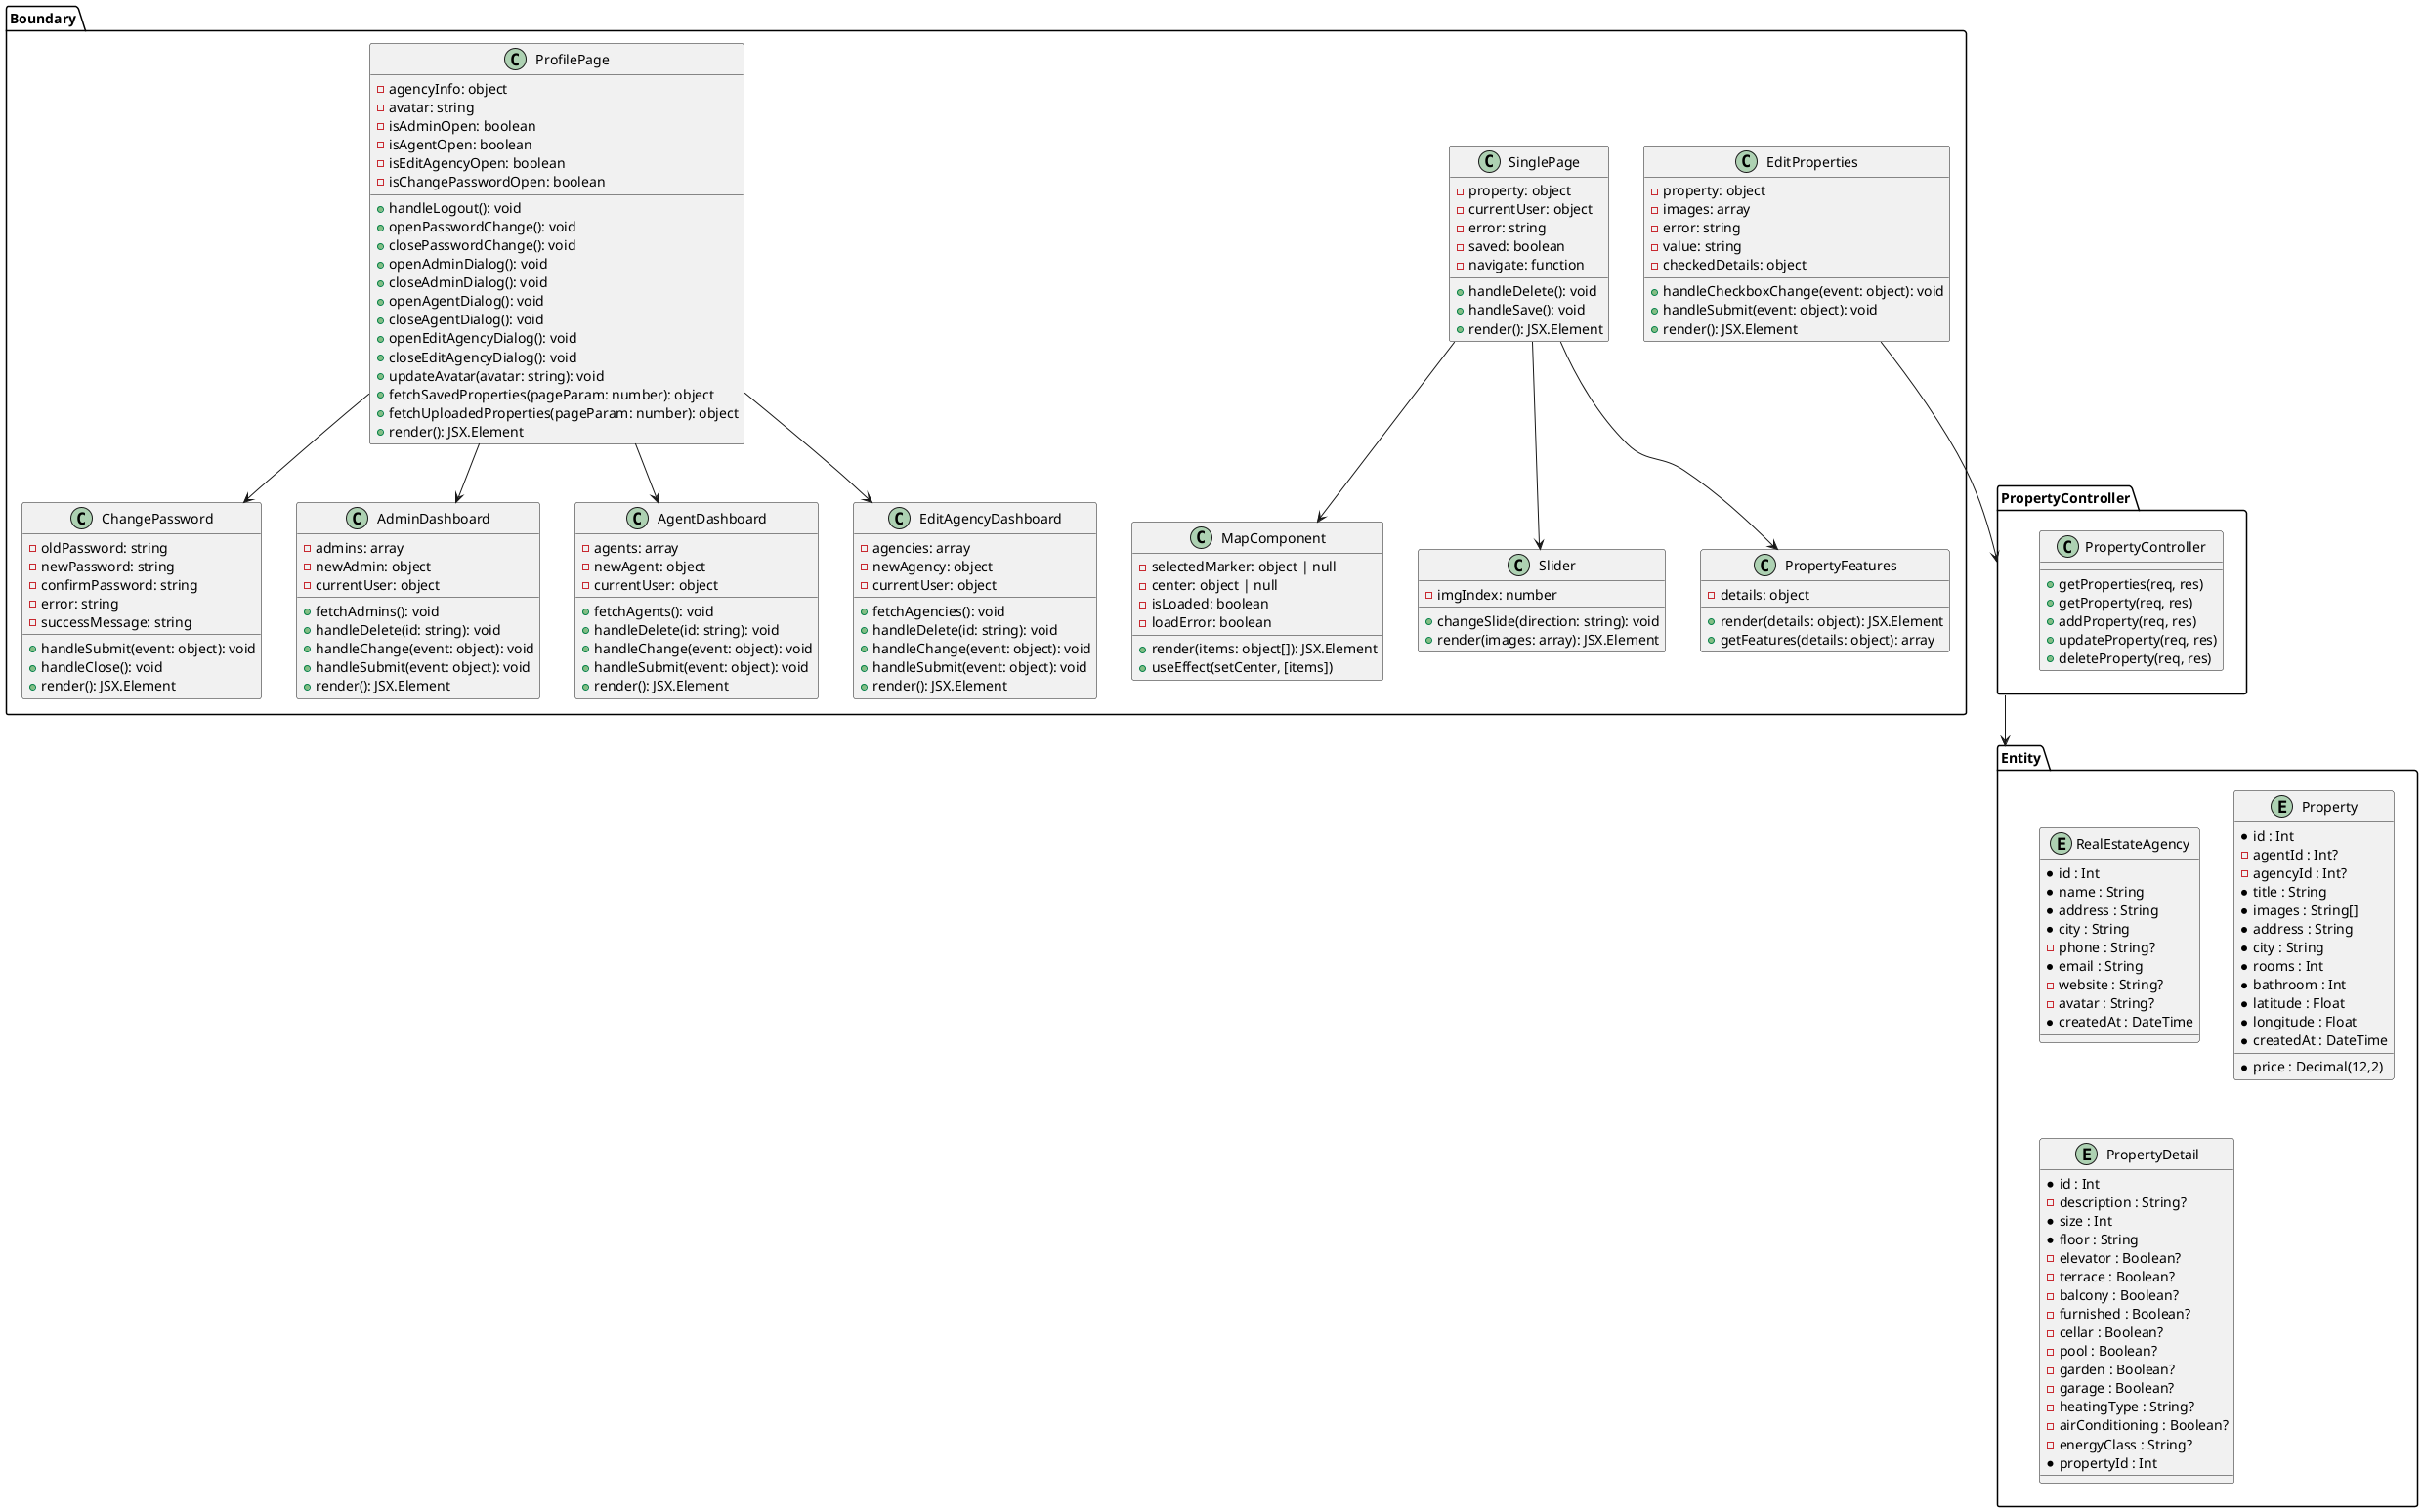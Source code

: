 @startuml
package Boundary{
    class SinglePage {
  - property: object
  - currentUser: object
  - error: string
  - saved: boolean
  - navigate: function
  + handleDelete(): void
  + handleSave(): void
  + render(): JSX.Element
}

class PropertyFeatures {
    - details: object
  + render(details: object): JSX.Element
  + getFeatures(details: object): array
}

class MapComponent {
        - selectedMarker: object | null
  - center: object | null
  - isLoaded: boolean
  - loadError: boolean
  + render(items: object[]): JSX.Element
  + useEffect(setCenter, [items])
}

class Slider {
    - imgIndex: number
  + changeSlide(direction: string): void
  + render(images: array): JSX.Element
}

SinglePage --> PropertyFeatures
SinglePage --> MapComponent 
SinglePage --> Slider 

class EditProperties {
  - property: object
  - images: array
  - error: string
  - value: string
  - checkedDetails: object
  + handleCheckboxChange(event: object): void
  + handleSubmit(event: object): void
  + render(): JSX.Element
}

class ProfilePage {
  - agencyInfo: object
  - avatar: string
  - isAdminOpen: boolean
  - isAgentOpen: boolean
  - isEditAgencyOpen: boolean
  - isChangePasswordOpen: boolean
  + handleLogout(): void
  + openPasswordChange(): void
  + closePasswordChange(): void
  + openAdminDialog(): void
  + closeAdminDialog(): void
  + openAgentDialog(): void
  + closeAgentDialog(): void
  + openEditAgencyDialog(): void
  + closeEditAgencyDialog(): void
  + updateAvatar(avatar: string): void
  + fetchSavedProperties(pageParam: number): object
  + fetchUploadedProperties(pageParam: number): object
  + render(): JSX.Element
}

class AdminDashboard {
  - admins: array
  - newAdmin: object
  - currentUser: object
  + fetchAdmins(): void
  + handleDelete(id: string): void
  + handleChange(event: object): void
  + handleSubmit(event: object): void
  + render(): JSX.Element
}
class AgentDashboard {
  - agents: array
  - newAgent: object
  - currentUser: object
  + fetchAgents(): void
  + handleDelete(id: string): void
  + handleChange(event: object): void
  + handleSubmit(event: object): void
  + render(): JSX.Element
}
class EditAgencyDashboard {
  - agencies: array
  - newAgency: object
  - currentUser: object
  + fetchAgencies(): void
  + handleDelete(id: string): void
  + handleChange(event: object): void
  + handleSubmit(event: object): void
  + render(): JSX.Element
}
class ChangePassword {
  - oldPassword: string
  - newPassword: string
  - confirmPassword: string
  - error: string
  - successMessage: string
  + handleSubmit(event: object): void
  + handleClose(): void
  + render(): JSX.Element
}
ProfilePage --> AdminDashboard
ProfilePage --> EditAgencyDashboard
ProfilePage --> AgentDashboard
ProfilePage --> ChangePassword
}

     package PropertyController {
  class PropertyController {
    + getProperties(req, res)
    + getProperty(req, res)
    + addProperty(req, res)
    + updateProperty(req, res)
    + deleteProperty(req, res)
  }
}
package Entity{
  entity RealEstateAgency {
  * id : Int
  * name : String
  * address : String
  * city : String
  - phone : String?
  * email : String
  - website : String?
  - avatar : String?
  * createdAt : DateTime
}
entity Property {
  * id : Int
  - agentId : Int?
  - agencyId : Int?
  * title : String
  * price : Decimal(12,2)
  * images : String[]
  * address : String
  * city : String
  * rooms : Int
  * bathroom : Int
  * latitude : Float
  * longitude : Float
  * createdAt : DateTime
}

entity PropertyDetail {
  * id : Int
  - description : String?
  * size : Int
  * floor : String
  - elevator : Boolean?
  - terrace : Boolean?
  - balcony : Boolean?
  - furnished : Boolean?
  - cellar : Boolean?
  - pool : Boolean?
  - garden : Boolean?
  - garage : Boolean?
  - heatingType : String?
  - airConditioning : Boolean?
  - energyClass : String?
  * propertyId : Int

}
}
EditProperties -->PropertyController
PropertyController --> Entity


@enduml
